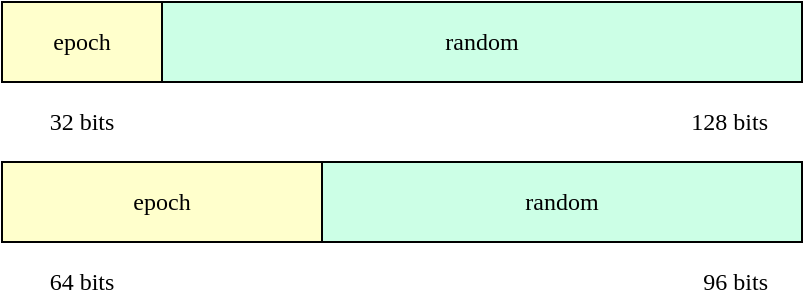 <mxfile scale="2" border="8">
    <diagram id="puqlMnuzA39FSYj3CqCd" name="Page-1">
        <mxGraphModel dx="578" dy="419" grid="1" gridSize="10" guides="1" tooltips="1" connect="1" arrows="1" fold="1" page="1" pageScale="1" pageWidth="850" pageHeight="1100" background="#FFFFFF" math="0" shadow="0">
            <root>
                <mxCell id="0"/>
                <mxCell id="1" parent="0"/>
                <mxCell id="YW-yvg-cvtD3WTY6bGQl-1" value="epoch" style="rounded=0;whiteSpace=wrap;html=1;fontFamily=IBM Plex Mono;fillColor=#FFFFCC;fontColor=#000000;strokeColor=#000000;" parent="1" vertex="1">
                    <mxGeometry x="40" y="120" width="80" height="40" as="geometry"/>
                </mxCell>
                <mxCell id="YW-yvg-cvtD3WTY6bGQl-2" value="random" style="rounded=0;whiteSpace=wrap;html=1;fontFamily=IBM Plex Mono;fillColor=#CCFFE6;fontColor=#000000;strokeColor=#000000;" parent="1" vertex="1">
                    <mxGeometry x="120" y="120" width="320" height="40" as="geometry"/>
                </mxCell>
                <mxCell id="YW-yvg-cvtD3WTY6bGQl-3" value="32 bits" style="text;html=1;strokeColor=none;fillColor=none;align=center;verticalAlign=middle;whiteSpace=wrap;rounded=0;fontFamily=IBM Plex Mono;fontColor=#000000;" parent="1" vertex="1">
                    <mxGeometry x="50" y="170" width="60" height="20" as="geometry"/>
                </mxCell>
                <mxCell id="YW-yvg-cvtD3WTY6bGQl-4" value="128 bits" style="text;html=1;strokeColor=none;fillColor=none;align=right;verticalAlign=middle;whiteSpace=wrap;rounded=0;fontFamily=IBM Plex Mono;fontColor=#000000;" parent="1" vertex="1">
                    <mxGeometry x="355" y="170" width="70" height="20" as="geometry"/>
                </mxCell>
                <mxCell id="2" value="epoch" style="rounded=0;whiteSpace=wrap;html=1;fontFamily=IBM Plex Mono;fillColor=#FFFFCC;fontColor=#000000;strokeColor=#000000;" parent="1" vertex="1">
                    <mxGeometry x="40" y="200" width="160" height="40" as="geometry"/>
                </mxCell>
                <mxCell id="3" value="random" style="rounded=0;whiteSpace=wrap;html=1;fontFamily=IBM Plex Mono;fillColor=#CCFFE6;fontColor=#000000;strokeColor=#000000;" parent="1" vertex="1">
                    <mxGeometry x="200" y="200" width="240" height="40" as="geometry"/>
                </mxCell>
                <mxCell id="4" value="64 bits" style="text;html=1;strokeColor=none;fillColor=none;align=center;verticalAlign=middle;whiteSpace=wrap;rounded=0;fontFamily=IBM Plex Mono;fontColor=#000000;" parent="1" vertex="1">
                    <mxGeometry x="50" y="250" width="60" height="20" as="geometry"/>
                </mxCell>
                <mxCell id="5" value="96 bits" style="text;html=1;strokeColor=none;fillColor=none;align=right;verticalAlign=middle;whiteSpace=wrap;rounded=0;fontFamily=IBM Plex Mono;fontColor=#000000;" parent="1" vertex="1">
                    <mxGeometry x="355" y="250" width="70" height="20" as="geometry"/>
                </mxCell>
            </root>
        </mxGraphModel>
    </diagram>
</mxfile>